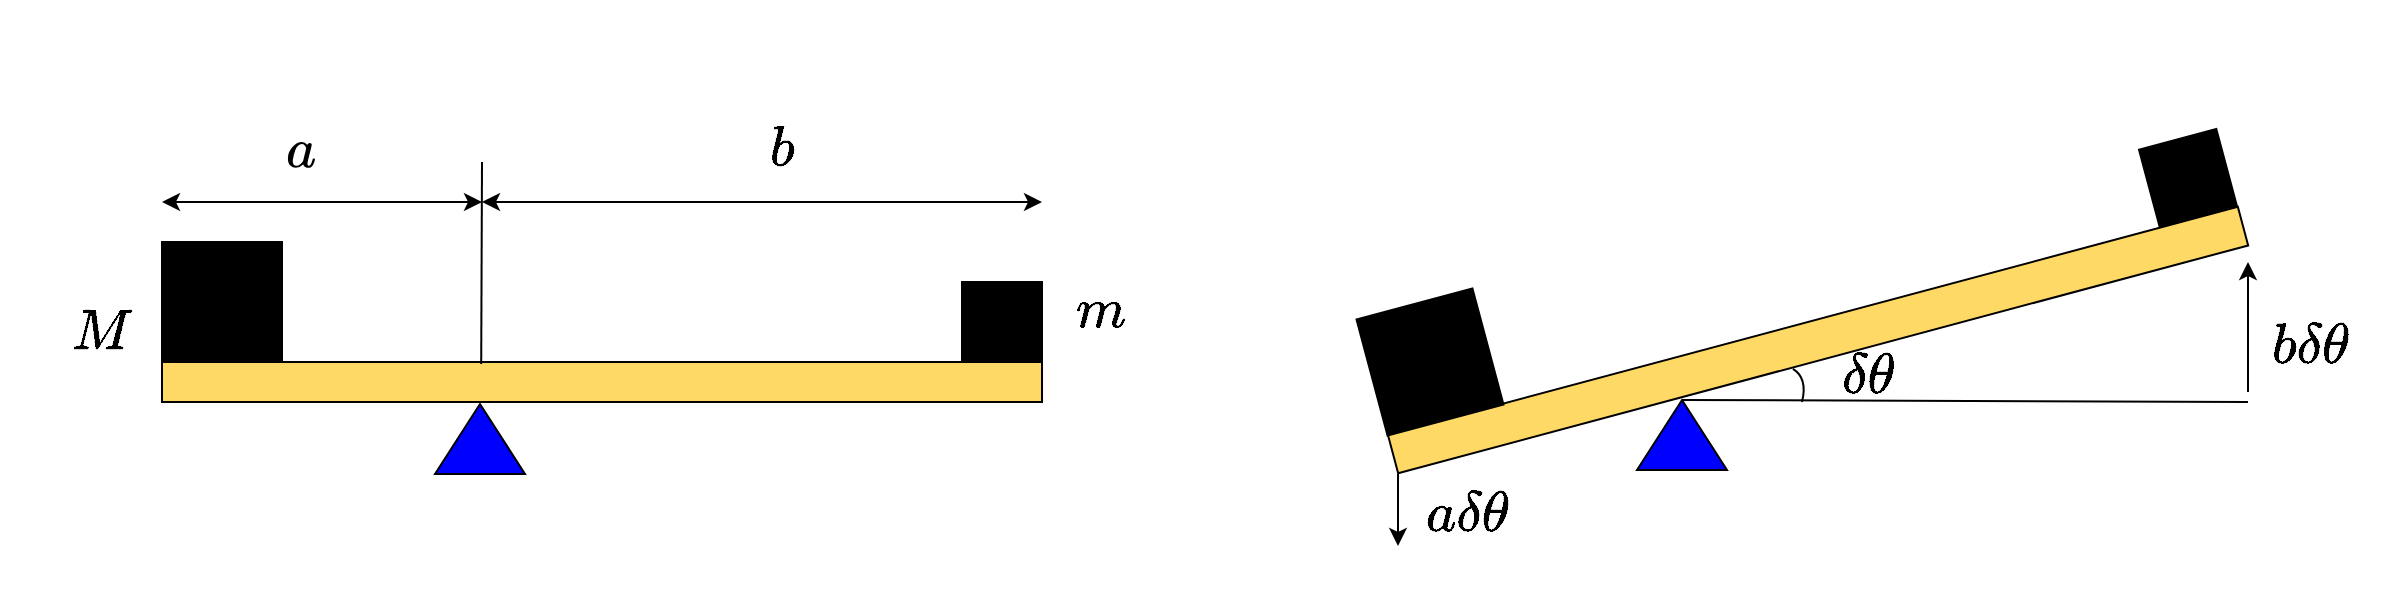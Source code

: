 <mxfile version="26.0.9">
  <diagram name="ページ1" id="zQ4whIovcjdeudxBmkwB">
    <mxGraphModel dx="1134" dy="730" grid="1" gridSize="10" guides="1" tooltips="1" connect="1" arrows="1" fold="1" page="1" pageScale="1" pageWidth="1200" pageHeight="300" math="1" shadow="0">
      <root>
        <mxCell id="0" />
        <mxCell id="1" parent="0" />
        <mxCell id="X6en5UZ3vsQiWyyaeAJZ-1" value="" style="rounded=0;whiteSpace=wrap;html=1;fillColor=#FFD966;" vertex="1" parent="1">
          <mxGeometry x="80" y="180" width="440" height="20" as="geometry" />
        </mxCell>
        <mxCell id="X6en5UZ3vsQiWyyaeAJZ-2" value="" style="whiteSpace=wrap;html=1;aspect=fixed;fillColor=#000000;" vertex="1" parent="1">
          <mxGeometry x="480" y="140" width="40" height="40" as="geometry" />
        </mxCell>
        <mxCell id="X6en5UZ3vsQiWyyaeAJZ-3" value="" style="whiteSpace=wrap;html=1;aspect=fixed;fillColor=#000000;" vertex="1" parent="1">
          <mxGeometry x="80" y="120" width="60" height="60" as="geometry" />
        </mxCell>
        <mxCell id="X6en5UZ3vsQiWyyaeAJZ-4" value="" style="triangle;whiteSpace=wrap;html=1;rotation=-90;fillColor=#0000FF;" vertex="1" parent="1">
          <mxGeometry x="221.5" y="196" width="35" height="45" as="geometry" />
        </mxCell>
        <mxCell id="X6en5UZ3vsQiWyyaeAJZ-5" value="" style="endArrow=classic;startArrow=classic;html=1;rounded=0;" edge="1" parent="1">
          <mxGeometry width="50" height="50" relative="1" as="geometry">
            <mxPoint x="80" y="100" as="sourcePoint" />
            <mxPoint x="240" y="100" as="targetPoint" />
          </mxGeometry>
        </mxCell>
        <mxCell id="X6en5UZ3vsQiWyyaeAJZ-6" value="" style="endArrow=classic;startArrow=classic;html=1;rounded=0;" edge="1" parent="1">
          <mxGeometry width="50" height="50" relative="1" as="geometry">
            <mxPoint x="240" y="100" as="sourcePoint" />
            <mxPoint x="520" y="100" as="targetPoint" />
          </mxGeometry>
        </mxCell>
        <mxCell id="X6en5UZ3vsQiWyyaeAJZ-7" value="" style="endArrow=none;html=1;rounded=0;" edge="1" parent="1">
          <mxGeometry width="50" height="50" relative="1" as="geometry">
            <mxPoint x="239.6" y="181" as="sourcePoint" />
            <mxPoint x="240" y="80" as="targetPoint" />
          </mxGeometry>
        </mxCell>
        <mxCell id="X6en5UZ3vsQiWyyaeAJZ-8" value="&lt;svg xmlns=&quot;http://www.w3.org/2000/svg&quot; width=&quot;1.197ex&quot; height=&quot;1.02ex&quot; role=&quot;img&quot; viewBox=&quot;0 -441 529 451&quot; xmlns:xlink=&quot;http://www.w3.org/1999/xlink&quot; style=&quot;vertical-align: -0.023ex;&quot;&gt;&lt;defs&gt;&lt;path id=&quot;MJX-1-TEX-I-1D44E&quot; d=&quot;M33 157Q33 258 109 349T280 441Q331 441 370 392Q386 422 416 422Q429 422 439 414T449 394Q449 381 412 234T374 68Q374 43 381 35T402 26Q411 27 422 35Q443 55 463 131Q469 151 473 152Q475 153 483 153H487Q506 153 506 144Q506 138 501 117T481 63T449 13Q436 0 417 -8Q409 -10 393 -10Q359 -10 336 5T306 36L300 51Q299 52 296 50Q294 48 292 46Q233 -10 172 -10Q117 -10 75 30T33 157ZM351 328Q351 334 346 350T323 385T277 405Q242 405 210 374T160 293Q131 214 119 129Q119 126 119 118T118 106Q118 61 136 44T179 26Q217 26 254 59T298 110Q300 114 325 217T351 328Z&quot;&gt;&lt;/path&gt;&lt;/defs&gt;&lt;g stroke=&quot;currentColor&quot; fill=&quot;currentColor&quot; stroke-width=&quot;0&quot; transform=&quot;scale(1,-1)&quot;&gt;&lt;g data-mml-node=&quot;math&quot;&gt;&lt;g data-mml-node=&quot;mstyle&quot;&gt;&lt;g data-mml-node=&quot;mi&quot;&gt;&lt;use data-c=&quot;1D44E&quot; xlink:href=&quot;#MJX-1-TEX-I-1D44E&quot;&gt;&lt;/use&gt;&lt;/g&gt;&lt;/g&gt;&lt;/g&gt;&lt;/g&gt;&lt;/svg&gt;" style="text;html=1;align=center;verticalAlign=middle;whiteSpace=wrap;rounded=0;fontSize=24;" vertex="1" parent="1">
          <mxGeometry x="120" y="60" width="60" height="29" as="geometry" />
        </mxCell>
        <mxCell id="X6en5UZ3vsQiWyyaeAJZ-10" value="`b`" style="text;html=1;align=center;verticalAlign=middle;whiteSpace=wrap;rounded=0;fontSize=24;" vertex="1" parent="1">
          <mxGeometry x="360" y="59" width="60" height="30" as="geometry" />
        </mxCell>
        <mxCell id="X6en5UZ3vsQiWyyaeAJZ-11" value="`m`" style="text;html=1;align=center;verticalAlign=middle;whiteSpace=wrap;rounded=0;fontSize=24;" vertex="1" parent="1">
          <mxGeometry x="520" y="140" width="60" height="30" as="geometry" />
        </mxCell>
        <mxCell id="X6en5UZ3vsQiWyyaeAJZ-12" value="`M`" style="text;html=1;align=center;verticalAlign=middle;whiteSpace=wrap;rounded=0;fontSize=24;" vertex="1" parent="1">
          <mxGeometry x="20" y="150" width="60" height="30" as="geometry" />
        </mxCell>
        <mxCell id="X6en5UZ3vsQiWyyaeAJZ-17" value="" style="triangle;whiteSpace=wrap;html=1;rotation=-90;fillColor=#0000FF;" vertex="1" parent="1">
          <mxGeometry x="822.5" y="194" width="35" height="45" as="geometry" />
        </mxCell>
        <mxCell id="X6en5UZ3vsQiWyyaeAJZ-25" value="" style="group;rotation=-15;" vertex="1" connectable="0" parent="1">
          <mxGeometry x="680" y="100" width="440" height="80" as="geometry" />
        </mxCell>
        <mxCell id="X6en5UZ3vsQiWyyaeAJZ-14" value="" style="rounded=0;whiteSpace=wrap;html=1;fillColor=#FFD966;rotation=-15;" vertex="1" parent="X6en5UZ3vsQiWyyaeAJZ-25">
          <mxGeometry x="8" y="59" width="440" height="20" as="geometry" />
        </mxCell>
        <mxCell id="X6en5UZ3vsQiWyyaeAJZ-15" value="" style="whiteSpace=wrap;html=1;aspect=fixed;fillColor=#000000;rotation=-15;" vertex="1" parent="X6en5UZ3vsQiWyyaeAJZ-25">
          <mxGeometry x="393" y="-32" width="40" height="40" as="geometry" />
        </mxCell>
        <mxCell id="X6en5UZ3vsQiWyyaeAJZ-16" value="" style="whiteSpace=wrap;html=1;aspect=fixed;fillColor=#000000;rotation=-15;" vertex="1" parent="X6en5UZ3vsQiWyyaeAJZ-25">
          <mxGeometry x="4" y="50" width="60" height="60" as="geometry" />
        </mxCell>
        <mxCell id="X6en5UZ3vsQiWyyaeAJZ-26" value="" style="endArrow=none;html=1;rounded=0;exitX=1;exitY=0.5;exitDx=0;exitDy=0;" edge="1" parent="1" source="X6en5UZ3vsQiWyyaeAJZ-17">
          <mxGeometry width="50" height="50" relative="1" as="geometry">
            <mxPoint x="880" y="250" as="sourcePoint" />
            <mxPoint x="1123" y="200" as="targetPoint" />
          </mxGeometry>
        </mxCell>
        <mxCell id="X6en5UZ3vsQiWyyaeAJZ-27" value="" style="endArrow=none;html=1;rounded=0;entryX=0.464;entryY=1.033;entryDx=0;entryDy=0;entryPerimeter=0;curved=1;" edge="1" parent="1" target="X6en5UZ3vsQiWyyaeAJZ-14">
          <mxGeometry width="50" height="50" relative="1" as="geometry">
            <mxPoint x="900" y="200" as="sourcePoint" />
            <mxPoint x="930" y="200" as="targetPoint" />
            <Array as="points">
              <mxPoint x="903" y="188" />
            </Array>
          </mxGeometry>
        </mxCell>
        <mxCell id="X6en5UZ3vsQiWyyaeAJZ-28" value="`\delta \theta`" style="text;html=1;align=center;verticalAlign=middle;whiteSpace=wrap;rounded=0;fontSize=24;" vertex="1" parent="1">
          <mxGeometry x="903" y="172" width="60" height="30" as="geometry" />
        </mxCell>
        <mxCell id="X6en5UZ3vsQiWyyaeAJZ-29" value="" style="endArrow=classic;html=1;rounded=0;" edge="1" parent="1">
          <mxGeometry width="50" height="50" relative="1" as="geometry">
            <mxPoint x="1123" y="195" as="sourcePoint" />
            <mxPoint x="1123" y="130" as="targetPoint" />
          </mxGeometry>
        </mxCell>
        <mxCell id="X6en5UZ3vsQiWyyaeAJZ-30" value="`a\delta \theta`" style="text;html=1;align=center;verticalAlign=middle;whiteSpace=wrap;rounded=0;fontSize=24;" vertex="1" parent="1">
          <mxGeometry x="703" y="241" width="60" height="30" as="geometry" />
        </mxCell>
        <mxCell id="X6en5UZ3vsQiWyyaeAJZ-31" value="" style="endArrow=classic;html=1;rounded=0;" edge="1" parent="1">
          <mxGeometry width="50" height="50" relative="1" as="geometry">
            <mxPoint x="698" y="236" as="sourcePoint" />
            <mxPoint x="698" y="272" as="targetPoint" />
          </mxGeometry>
        </mxCell>
        <mxCell id="X6en5UZ3vsQiWyyaeAJZ-32" value="`b\delta \theta`" style="text;html=1;align=center;verticalAlign=middle;whiteSpace=wrap;rounded=0;fontSize=24;" vertex="1" parent="1">
          <mxGeometry x="1124" y="157" width="60" height="30" as="geometry" />
        </mxCell>
        <mxCell id="X6en5UZ3vsQiWyyaeAJZ-33" value="" style="swimlane;startSize=0;fillColor=none;strokeColor=#FFFFFF;" vertex="1" parent="1">
          <mxGeometry width="1190" height="300" as="geometry" />
        </mxCell>
      </root>
    </mxGraphModel>
  </diagram>
</mxfile>
